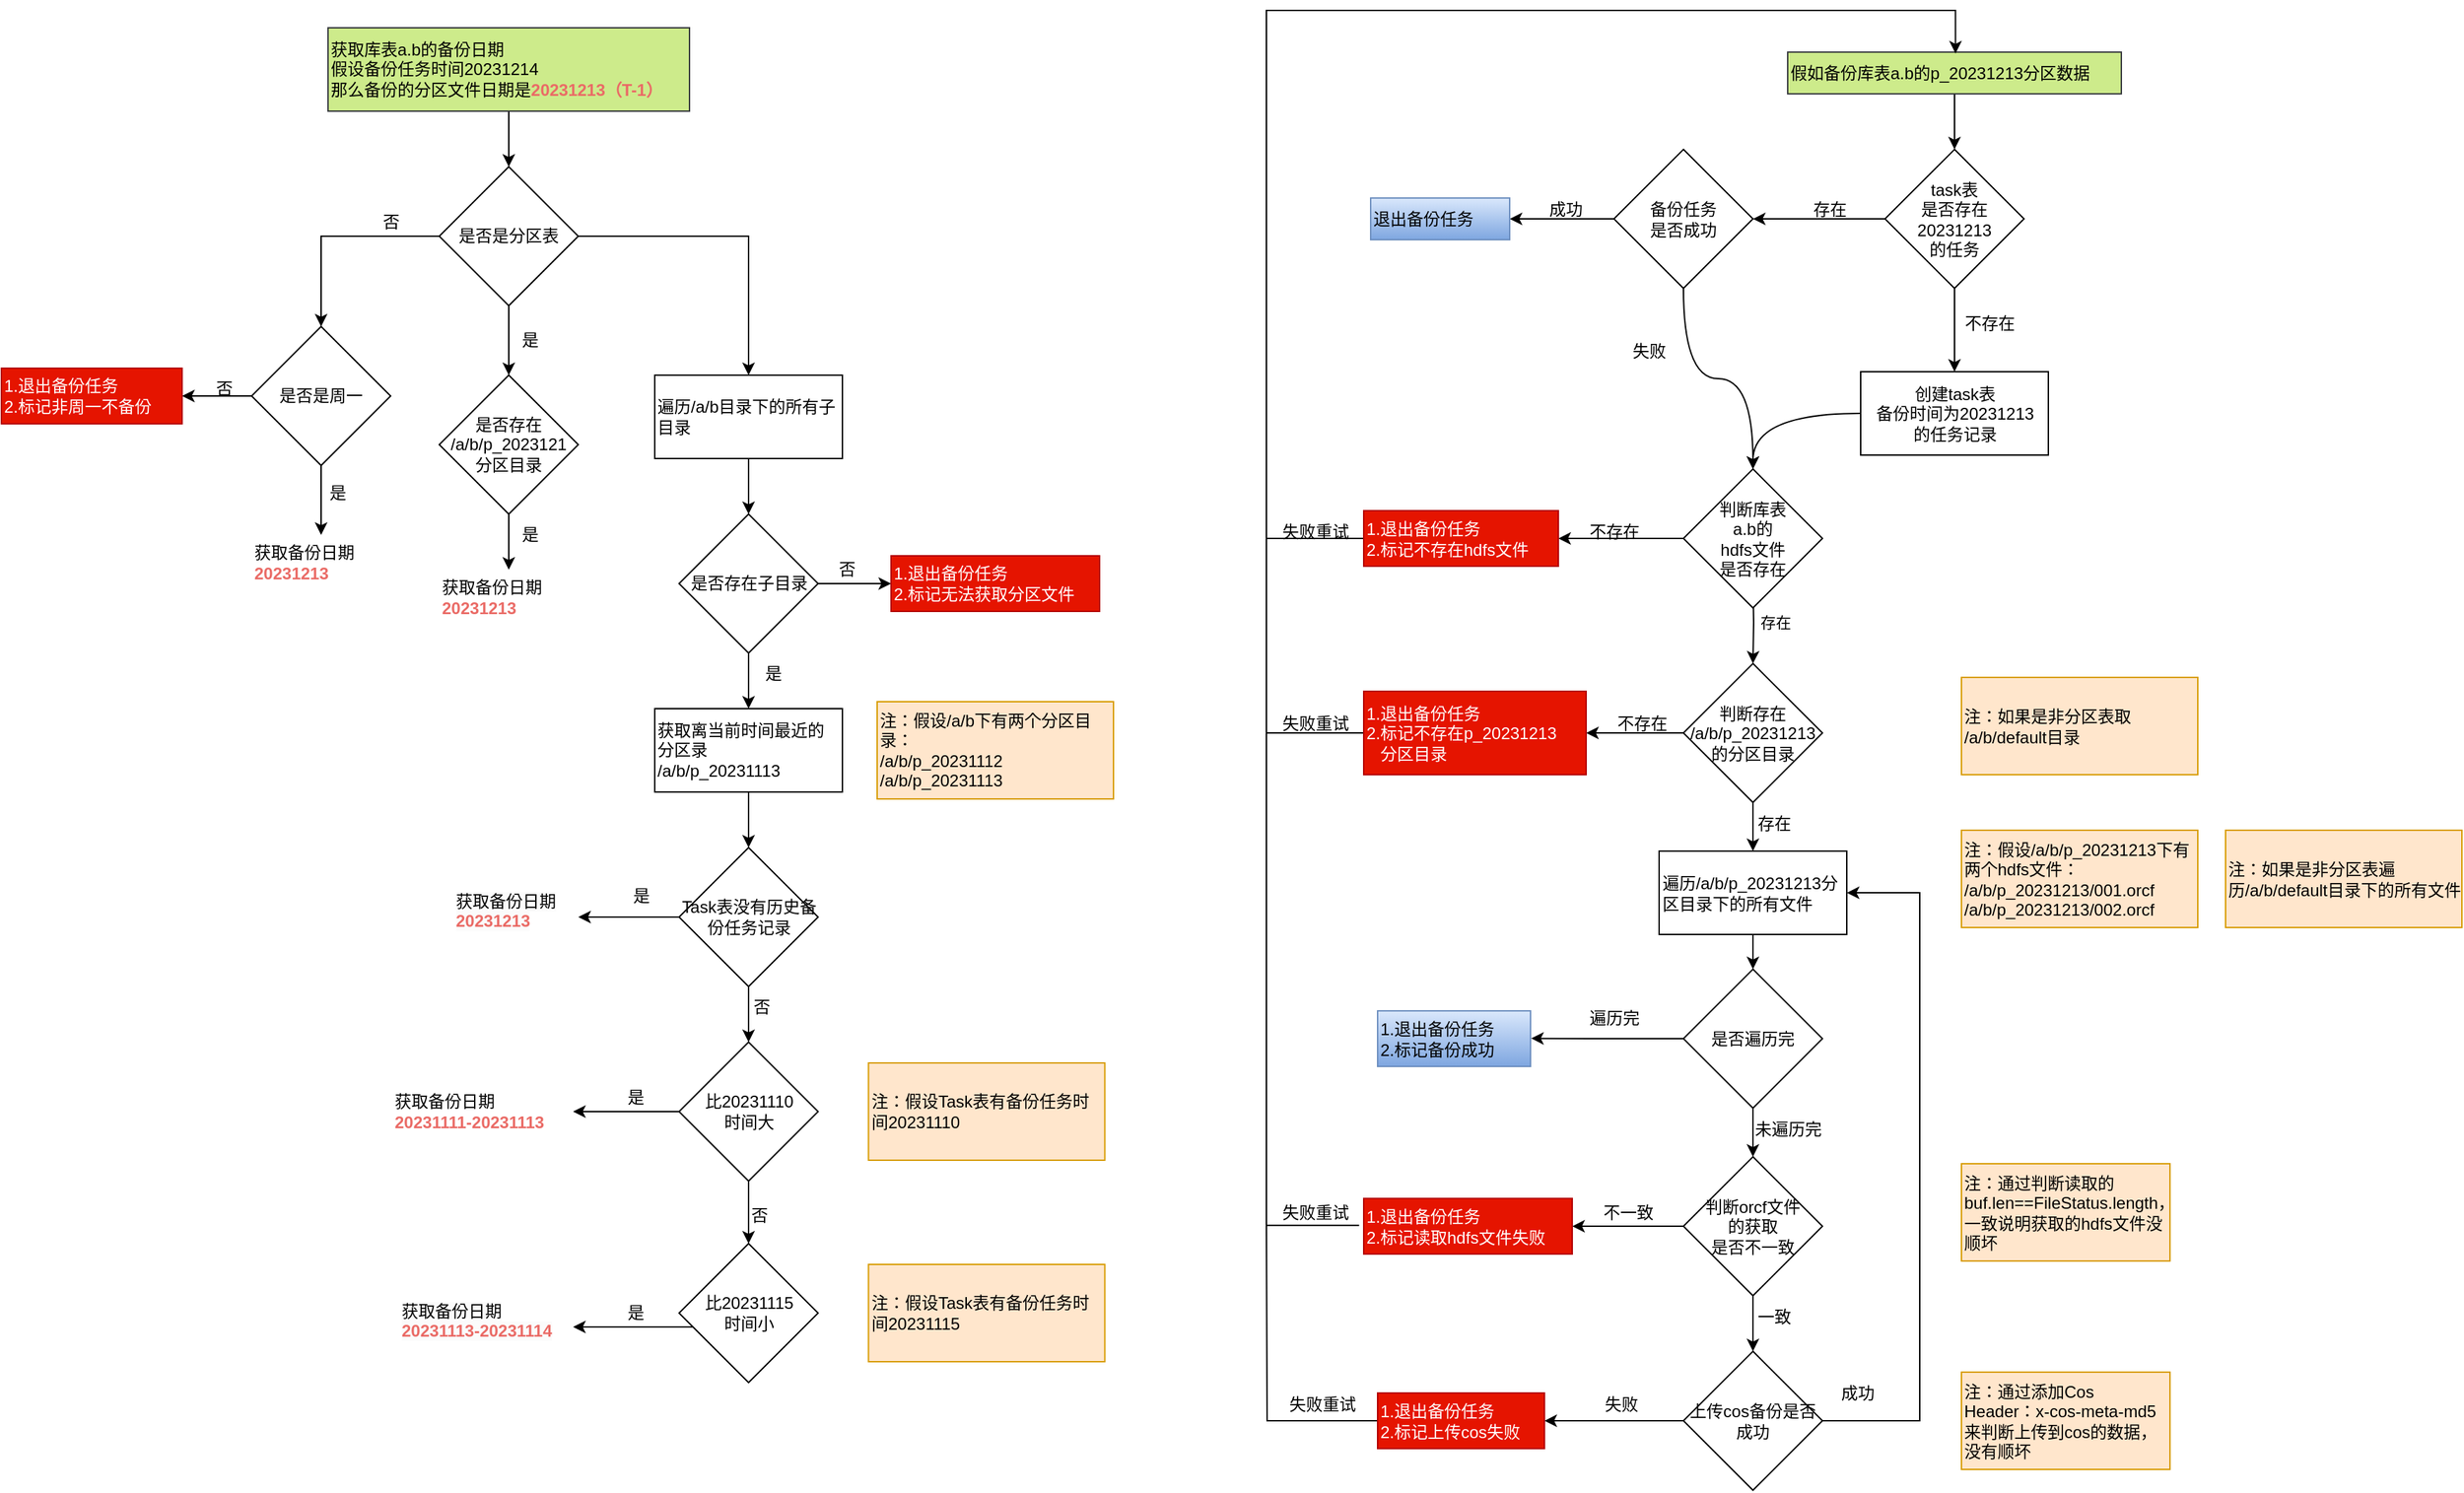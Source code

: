 <mxfile version="22.1.8" type="github">
  <diagram name="Page-1" id="mlTP5GkgayAPcvq2FMzZ">
    <mxGraphModel dx="3428" dy="934" grid="1" gridSize="10" guides="1" tooltips="1" connect="1" arrows="1" fold="1" page="1" pageScale="1" pageWidth="850" pageHeight="1100" math="0" shadow="0">
      <root>
        <mxCell id="0" />
        <mxCell id="1" parent="0" />
        <mxCell id="9JkG7-nkFBZPGrmJ6e62-5" style="edgeStyle=orthogonalEdgeStyle;rounded=0;orthogonalLoop=1;jettySize=auto;html=1;" parent="1" source="9JkG7-nkFBZPGrmJ6e62-2" target="9JkG7-nkFBZPGrmJ6e62-3" edge="1">
          <mxGeometry relative="1" as="geometry" />
        </mxCell>
        <mxCell id="9JkG7-nkFBZPGrmJ6e62-2" value="假如备份库表a.b的p_20231213分区数据" style="text;html=1;align=left;verticalAlign=middle;resizable=0;points=[];autosize=1;strokeColor=#36393d;fillColor=#cdeb8b;" parent="1" vertex="1">
          <mxGeometry x="315" y="57.53" width="240" height="30" as="geometry" />
        </mxCell>
        <mxCell id="9JkG7-nkFBZPGrmJ6e62-6" style="edgeStyle=orthogonalEdgeStyle;rounded=0;orthogonalLoop=1;jettySize=auto;html=1;exitX=0.5;exitY=1;exitDx=0;exitDy=0;" parent="1" source="9JkG7-nkFBZPGrmJ6e62-3" target="9JkG7-nkFBZPGrmJ6e62-4" edge="1">
          <mxGeometry relative="1" as="geometry" />
        </mxCell>
        <mxCell id="9JkG7-nkFBZPGrmJ6e62-11" style="edgeStyle=orthogonalEdgeStyle;rounded=0;orthogonalLoop=1;jettySize=auto;html=1;entryX=1;entryY=0.5;entryDx=0;entryDy=0;" parent="1" source="9JkG7-nkFBZPGrmJ6e62-3" target="9JkG7-nkFBZPGrmJ6e62-10" edge="1">
          <mxGeometry relative="1" as="geometry" />
        </mxCell>
        <mxCell id="9JkG7-nkFBZPGrmJ6e62-3" value="task表&lt;br&gt;是否存在20231213&lt;br&gt;的任务" style="rhombus;whiteSpace=wrap;html=1;" parent="1" vertex="1">
          <mxGeometry x="385" y="127.53" width="100" height="100" as="geometry" />
        </mxCell>
        <mxCell id="9JkG7-nkFBZPGrmJ6e62-18" style="edgeStyle=orthogonalEdgeStyle;rounded=0;orthogonalLoop=1;jettySize=auto;html=1;entryX=0.5;entryY=0;entryDx=0;entryDy=0;curved=1;" parent="1" source="9JkG7-nkFBZPGrmJ6e62-4" target="9JkG7-nkFBZPGrmJ6e62-16" edge="1">
          <mxGeometry relative="1" as="geometry" />
        </mxCell>
        <mxCell id="9JkG7-nkFBZPGrmJ6e62-4" value="创建task表&lt;br&gt;备份时间为20231213&lt;br&gt;的任务记录" style="rounded=0;whiteSpace=wrap;html=1;" parent="1" vertex="1">
          <mxGeometry x="367.5" y="287.53" width="135" height="60" as="geometry" />
        </mxCell>
        <mxCell id="9JkG7-nkFBZPGrmJ6e62-7" value="不存在" style="text;html=1;align=center;verticalAlign=middle;resizable=0;points=[];autosize=1;strokeColor=none;fillColor=none;" parent="1" vertex="1">
          <mxGeometry x="430" y="237.53" width="60" height="30" as="geometry" />
        </mxCell>
        <mxCell id="9JkG7-nkFBZPGrmJ6e62-13" style="edgeStyle=orthogonalEdgeStyle;rounded=0;orthogonalLoop=1;jettySize=auto;html=1;" parent="1" source="9JkG7-nkFBZPGrmJ6e62-10" target="9JkG7-nkFBZPGrmJ6e62-12" edge="1">
          <mxGeometry relative="1" as="geometry" />
        </mxCell>
        <mxCell id="9JkG7-nkFBZPGrmJ6e62-17" style="edgeStyle=orthogonalEdgeStyle;rounded=0;orthogonalLoop=1;jettySize=auto;html=1;entryX=0.5;entryY=0;entryDx=0;entryDy=0;curved=1;" parent="1" source="9JkG7-nkFBZPGrmJ6e62-10" target="9JkG7-nkFBZPGrmJ6e62-16" edge="1">
          <mxGeometry relative="1" as="geometry" />
        </mxCell>
        <mxCell id="9JkG7-nkFBZPGrmJ6e62-10" value="备份任务&lt;br&gt;是否成功" style="rhombus;whiteSpace=wrap;html=1;" parent="1" vertex="1">
          <mxGeometry x="190" y="127.53" width="100" height="100" as="geometry" />
        </mxCell>
        <mxCell id="9JkG7-nkFBZPGrmJ6e62-12" value="退出备份任务" style="text;html=1;align=left;verticalAlign=middle;resizable=0;points=[];autosize=1;strokeColor=#6c8ebf;fillColor=#dae8fc;gradientColor=#7ea6e0;" parent="1" vertex="1">
          <mxGeometry x="15" y="162.53" width="100" height="30" as="geometry" />
        </mxCell>
        <mxCell id="9JkG7-nkFBZPGrmJ6e62-14" value="成功" style="text;html=1;align=center;verticalAlign=middle;resizable=0;points=[];autosize=1;strokeColor=none;fillColor=none;" parent="1" vertex="1">
          <mxGeometry x="130" y="155.53" width="50" height="30" as="geometry" />
        </mxCell>
        <mxCell id="9JkG7-nkFBZPGrmJ6e62-15" value="存在" style="text;html=1;align=center;verticalAlign=middle;resizable=0;points=[];autosize=1;strokeColor=none;fillColor=none;" parent="1" vertex="1">
          <mxGeometry x="320" y="155.53" width="50" height="30" as="geometry" />
        </mxCell>
        <mxCell id="9JkG7-nkFBZPGrmJ6e62-20" style="edgeStyle=orthogonalEdgeStyle;rounded=0;orthogonalLoop=1;jettySize=auto;html=1;" parent="1" source="9JkG7-nkFBZPGrmJ6e62-16" target="9JkG7-nkFBZPGrmJ6e62-19" edge="1">
          <mxGeometry relative="1" as="geometry" />
        </mxCell>
        <mxCell id="9JkG7-nkFBZPGrmJ6e62-23" style="edgeStyle=orthogonalEdgeStyle;rounded=0;orthogonalLoop=1;jettySize=auto;html=1;" parent="1" target="9JkG7-nkFBZPGrmJ6e62-22" edge="1">
          <mxGeometry relative="1" as="geometry">
            <mxPoint x="290" y="437.53" as="sourcePoint" />
          </mxGeometry>
        </mxCell>
        <mxCell id="9JkG7-nkFBZPGrmJ6e62-24" value="存在" style="edgeLabel;html=1;align=center;verticalAlign=middle;resizable=0;points=[];" parent="9JkG7-nkFBZPGrmJ6e62-23" vertex="1" connectable="0">
          <mxGeometry x="-0.4" y="8" relative="1" as="geometry">
            <mxPoint x="7" y="12" as="offset" />
          </mxGeometry>
        </mxCell>
        <mxCell id="9JkG7-nkFBZPGrmJ6e62-16" value="判断库表&lt;br&gt;a.b的&lt;br&gt;hdfs文件&lt;br&gt;是否存在" style="rhombus;whiteSpace=wrap;html=1;" parent="1" vertex="1">
          <mxGeometry x="240" y="357.53" width="100" height="100" as="geometry" />
        </mxCell>
        <mxCell id="9JkG7-nkFBZPGrmJ6e62-71" style="edgeStyle=orthogonalEdgeStyle;rounded=0;orthogonalLoop=1;jettySize=auto;html=1;entryX=0.503;entryY=0.033;entryDx=0;entryDy=0;entryPerimeter=0;" parent="1" source="9JkG7-nkFBZPGrmJ6e62-19" target="9JkG7-nkFBZPGrmJ6e62-2" edge="1">
          <mxGeometry relative="1" as="geometry">
            <mxPoint x="-30" y="77.53" as="targetPoint" />
            <Array as="points">
              <mxPoint x="-60" y="407.53" />
              <mxPoint x="-60" y="27.53" />
              <mxPoint x="436" y="27.53" />
            </Array>
          </mxGeometry>
        </mxCell>
        <mxCell id="9JkG7-nkFBZPGrmJ6e62-19" value="1.退出备份任务&lt;br&gt;2.标记不存在hdfs文件" style="text;html=1;align=left;verticalAlign=middle;resizable=0;points=[];autosize=1;strokeColor=#B20000;fillColor=#e51400;fontColor=#ffffff;" parent="1" vertex="1">
          <mxGeometry x="10" y="387.53" width="140" height="40" as="geometry" />
        </mxCell>
        <mxCell id="9JkG7-nkFBZPGrmJ6e62-21" value="不存在" style="text;html=1;align=center;verticalAlign=middle;resizable=0;points=[];autosize=1;strokeColor=none;fillColor=none;" parent="1" vertex="1">
          <mxGeometry x="160" y="387.53" width="60" height="30" as="geometry" />
        </mxCell>
        <mxCell id="9JkG7-nkFBZPGrmJ6e62-27" style="edgeStyle=orthogonalEdgeStyle;rounded=0;orthogonalLoop=1;jettySize=auto;html=1;" parent="1" source="9JkG7-nkFBZPGrmJ6e62-22" target="9JkG7-nkFBZPGrmJ6e62-25" edge="1">
          <mxGeometry relative="1" as="geometry" />
        </mxCell>
        <mxCell id="9JkG7-nkFBZPGrmJ6e62-31" style="edgeStyle=orthogonalEdgeStyle;rounded=0;orthogonalLoop=1;jettySize=auto;html=1;" parent="1" source="9JkG7-nkFBZPGrmJ6e62-22" target="9JkG7-nkFBZPGrmJ6e62-30" edge="1">
          <mxGeometry relative="1" as="geometry" />
        </mxCell>
        <mxCell id="9JkG7-nkFBZPGrmJ6e62-22" value="判断存在&lt;br&gt;/a/b/p_20231213&lt;br&gt;的分区目录" style="rhombus;whiteSpace=wrap;html=1;" parent="1" vertex="1">
          <mxGeometry x="240" y="497.53" width="100" height="100" as="geometry" />
        </mxCell>
        <mxCell id="9JkG7-nkFBZPGrmJ6e62-72" style="edgeStyle=orthogonalEdgeStyle;rounded=0;orthogonalLoop=1;jettySize=auto;html=1;endArrow=none;endFill=0;" parent="1" source="9JkG7-nkFBZPGrmJ6e62-25" edge="1">
          <mxGeometry relative="1" as="geometry">
            <mxPoint x="-40" y="407.53" as="targetPoint" />
            <Array as="points">
              <mxPoint x="-60" y="547.53" />
              <mxPoint x="-60" y="407.53" />
            </Array>
          </mxGeometry>
        </mxCell>
        <mxCell id="9JkG7-nkFBZPGrmJ6e62-25" value="1.退出备份任务&lt;br&gt;2.标记不存在p_20231213&lt;br&gt;&amp;nbsp; &amp;nbsp;分区目录" style="text;html=1;align=left;verticalAlign=middle;resizable=0;points=[];autosize=1;strokeColor=#B20000;fillColor=#e51400;fontColor=#ffffff;" parent="1" vertex="1">
          <mxGeometry x="10" y="517.53" width="160" height="60" as="geometry" />
        </mxCell>
        <mxCell id="9JkG7-nkFBZPGrmJ6e62-28" value="不存在" style="text;html=1;align=center;verticalAlign=middle;resizable=0;points=[];autosize=1;strokeColor=none;fillColor=none;" parent="1" vertex="1">
          <mxGeometry x="180" y="525.53" width="60" height="30" as="geometry" />
        </mxCell>
        <mxCell id="9JkG7-nkFBZPGrmJ6e62-35" style="edgeStyle=orthogonalEdgeStyle;rounded=0;orthogonalLoop=1;jettySize=auto;html=1;entryX=0.5;entryY=0;entryDx=0;entryDy=0;" parent="1" source="9JkG7-nkFBZPGrmJ6e62-30" target="9JkG7-nkFBZPGrmJ6e62-33" edge="1">
          <mxGeometry relative="1" as="geometry" />
        </mxCell>
        <mxCell id="9JkG7-nkFBZPGrmJ6e62-30" value="遍历/a/b/p_20231213分区目录下的所有文件" style="rounded=0;whiteSpace=wrap;html=1;align=left;" parent="1" vertex="1">
          <mxGeometry x="222.5" y="632.53" width="135" height="60" as="geometry" />
        </mxCell>
        <mxCell id="9JkG7-nkFBZPGrmJ6e62-32" value="存在" style="text;html=1;align=center;verticalAlign=middle;resizable=0;points=[];autosize=1;strokeColor=none;fillColor=none;" parent="1" vertex="1">
          <mxGeometry x="280" y="597.53" width="50" height="30" as="geometry" />
        </mxCell>
        <mxCell id="9JkG7-nkFBZPGrmJ6e62-50" style="edgeStyle=orthogonalEdgeStyle;rounded=0;orthogonalLoop=1;jettySize=auto;html=1;" parent="1" source="9JkG7-nkFBZPGrmJ6e62-33" target="9JkG7-nkFBZPGrmJ6e62-45" edge="1">
          <mxGeometry relative="1" as="geometry" />
        </mxCell>
        <mxCell id="9JkG7-nkFBZPGrmJ6e62-33" value="是否遍历完" style="rhombus;whiteSpace=wrap;html=1;" parent="1" vertex="1">
          <mxGeometry x="240" y="717.53" width="100" height="100" as="geometry" />
        </mxCell>
        <mxCell id="9JkG7-nkFBZPGrmJ6e62-38" value="注：假设/a/b/p_20231213下有两个hdfs文件：&lt;br&gt;/a/b/p_20231213/001.orcf&lt;br&gt;/a/b/p_20231213/002.orcf" style="rounded=0;whiteSpace=wrap;html=1;align=left;fillColor=#ffe6cc;strokeColor=#d79b00;" parent="1" vertex="1">
          <mxGeometry x="440" y="617.53" width="170" height="70" as="geometry" />
        </mxCell>
        <mxCell id="9JkG7-nkFBZPGrmJ6e62-40" value="注：通过判断读取的buf.len==FileStatus.length，一致说明获取的hdfs文件没顺坏&amp;nbsp;" style="rounded=0;whiteSpace=wrap;html=1;align=left;fillColor=#ffe6cc;strokeColor=#d79b00;" parent="1" vertex="1">
          <mxGeometry x="440" y="857.53" width="150" height="70" as="geometry" />
        </mxCell>
        <mxCell id="9JkG7-nkFBZPGrmJ6e62-42" value="遍历完" style="text;html=1;align=center;verticalAlign=middle;resizable=0;points=[];autosize=1;strokeColor=none;fillColor=none;" parent="1" vertex="1">
          <mxGeometry x="160" y="737.53" width="60" height="30" as="geometry" />
        </mxCell>
        <mxCell id="9JkG7-nkFBZPGrmJ6e62-43" value="1.退出备份任务&lt;br&gt;2.标记备份成功" style="text;html=1;align=left;verticalAlign=middle;resizable=0;points=[];autosize=1;strokeColor=#6c8ebf;fillColor=#dae8fc;gradientColor=#7ea6e0;" parent="1" vertex="1">
          <mxGeometry x="20" y="747.53" width="110" height="40" as="geometry" />
        </mxCell>
        <mxCell id="9JkG7-nkFBZPGrmJ6e62-44" style="edgeStyle=orthogonalEdgeStyle;rounded=0;orthogonalLoop=1;jettySize=auto;html=1;" parent="1" source="9JkG7-nkFBZPGrmJ6e62-45" target="9JkG7-nkFBZPGrmJ6e62-47" edge="1">
          <mxGeometry relative="1" as="geometry">
            <mxPoint x="170" y="927.53" as="targetPoint" />
          </mxGeometry>
        </mxCell>
        <mxCell id="9JkG7-nkFBZPGrmJ6e62-53" style="edgeStyle=orthogonalEdgeStyle;rounded=0;orthogonalLoop=1;jettySize=auto;html=1;" parent="1" source="9JkG7-nkFBZPGrmJ6e62-45" target="9JkG7-nkFBZPGrmJ6e62-52" edge="1">
          <mxGeometry relative="1" as="geometry" />
        </mxCell>
        <mxCell id="9JkG7-nkFBZPGrmJ6e62-45" value="判断orcf文件&lt;br&gt;的获取&lt;br&gt;是否不一致" style="rhombus;whiteSpace=wrap;html=1;" parent="1" vertex="1">
          <mxGeometry x="240" y="852.53" width="100" height="100" as="geometry" />
        </mxCell>
        <mxCell id="9JkG7-nkFBZPGrmJ6e62-46" value="不一致" style="text;html=1;align=center;verticalAlign=middle;resizable=0;points=[];autosize=1;strokeColor=none;fillColor=none;" parent="1" vertex="1">
          <mxGeometry x="170" y="877.53" width="60" height="30" as="geometry" />
        </mxCell>
        <mxCell id="9JkG7-nkFBZPGrmJ6e62-73" style="edgeStyle=orthogonalEdgeStyle;rounded=0;orthogonalLoop=1;jettySize=auto;html=1;endArrow=none;endFill=0;exitX=-0.022;exitY=0.483;exitDx=0;exitDy=0;exitPerimeter=0;" parent="1" source="9JkG7-nkFBZPGrmJ6e62-47" edge="1">
          <mxGeometry relative="1" as="geometry">
            <mxPoint x="-50" y="547.53" as="targetPoint" />
            <mxPoint y="902.56" as="sourcePoint" />
            <Array as="points">
              <mxPoint x="-60" y="901.53" />
              <mxPoint x="-60" y="547.53" />
            </Array>
          </mxGeometry>
        </mxCell>
        <mxCell id="9JkG7-nkFBZPGrmJ6e62-47" value="1.退出备份任务&lt;br&gt;2.标记读取hdfs文件失败" style="text;html=1;align=left;verticalAlign=middle;resizable=0;points=[];autosize=1;strokeColor=#B20000;fillColor=#e51400;fontColor=#ffffff;" parent="1" vertex="1">
          <mxGeometry x="10" y="882.53" width="150" height="40" as="geometry" />
        </mxCell>
        <mxCell id="9JkG7-nkFBZPGrmJ6e62-49" style="edgeStyle=orthogonalEdgeStyle;rounded=0;orthogonalLoop=1;jettySize=auto;html=1;entryX=1.004;entryY=0.494;entryDx=0;entryDy=0;entryPerimeter=0;" parent="1" source="9JkG7-nkFBZPGrmJ6e62-33" target="9JkG7-nkFBZPGrmJ6e62-43" edge="1">
          <mxGeometry relative="1" as="geometry" />
        </mxCell>
        <mxCell id="9JkG7-nkFBZPGrmJ6e62-51" value="未遍历完" style="text;html=1;align=center;verticalAlign=middle;resizable=0;points=[];autosize=1;strokeColor=none;fillColor=none;" parent="1" vertex="1">
          <mxGeometry x="280" y="817.53" width="70" height="30" as="geometry" />
        </mxCell>
        <mxCell id="9JkG7-nkFBZPGrmJ6e62-56" style="edgeStyle=orthogonalEdgeStyle;rounded=0;orthogonalLoop=1;jettySize=auto;html=1;" parent="1" source="9JkG7-nkFBZPGrmJ6e62-52" target="9JkG7-nkFBZPGrmJ6e62-55" edge="1">
          <mxGeometry relative="1" as="geometry" />
        </mxCell>
        <mxCell id="9JkG7-nkFBZPGrmJ6e62-66" style="edgeStyle=orthogonalEdgeStyle;rounded=0;orthogonalLoop=1;jettySize=auto;html=1;exitX=1;exitY=0.5;exitDx=0;exitDy=0;entryX=1;entryY=0.5;entryDx=0;entryDy=0;" parent="1" source="9JkG7-nkFBZPGrmJ6e62-52" target="9JkG7-nkFBZPGrmJ6e62-30" edge="1">
          <mxGeometry relative="1" as="geometry">
            <mxPoint x="380" y="1085.53" as="sourcePoint" />
            <mxPoint x="397.5" y="660.53" as="targetPoint" />
            <Array as="points">
              <mxPoint x="410" y="1042.53" />
              <mxPoint x="410" y="662.53" />
            </Array>
          </mxGeometry>
        </mxCell>
        <mxCell id="9JkG7-nkFBZPGrmJ6e62-52" value="上传cos备份是否成功" style="rhombus;whiteSpace=wrap;html=1;" parent="1" vertex="1">
          <mxGeometry x="240" y="992.53" width="100" height="100" as="geometry" />
        </mxCell>
        <mxCell id="9JkG7-nkFBZPGrmJ6e62-54" value="一致" style="text;html=1;align=center;verticalAlign=middle;resizable=0;points=[];autosize=1;strokeColor=none;fillColor=none;" parent="1" vertex="1">
          <mxGeometry x="280" y="952.53" width="50" height="30" as="geometry" />
        </mxCell>
        <mxCell id="9JkG7-nkFBZPGrmJ6e62-77" style="edgeStyle=orthogonalEdgeStyle;rounded=0;orthogonalLoop=1;jettySize=auto;html=1;endArrow=none;endFill=0;" parent="1" source="9JkG7-nkFBZPGrmJ6e62-55" edge="1">
          <mxGeometry relative="1" as="geometry">
            <mxPoint x="-60" y="897.53" as="targetPoint" />
          </mxGeometry>
        </mxCell>
        <mxCell id="9JkG7-nkFBZPGrmJ6e62-55" value="1.退出备份任务&lt;br&gt;2.标记上传cos失败" style="text;html=1;align=left;verticalAlign=middle;resizable=0;points=[];autosize=1;strokeColor=#B20000;fillColor=#e51400;fontColor=#ffffff;" parent="1" vertex="1">
          <mxGeometry x="20" y="1022.53" width="120" height="40" as="geometry" />
        </mxCell>
        <mxCell id="9JkG7-nkFBZPGrmJ6e62-57" value="失败" style="text;html=1;align=center;verticalAlign=middle;resizable=0;points=[];autosize=1;strokeColor=none;fillColor=none;" parent="1" vertex="1">
          <mxGeometry x="170" y="1015.53" width="50" height="30" as="geometry" />
        </mxCell>
        <mxCell id="9JkG7-nkFBZPGrmJ6e62-61" value="失败" style="text;html=1;align=center;verticalAlign=middle;resizable=0;points=[];autosize=1;strokeColor=none;fillColor=none;" parent="1" vertex="1">
          <mxGeometry x="190" y="257.53" width="50" height="30" as="geometry" />
        </mxCell>
        <mxCell id="9JkG7-nkFBZPGrmJ6e62-62" value="注：通过添加Cos Header：x-cos-meta-md5 来判断上传到cos的数据，没有顺坏" style="rounded=0;whiteSpace=wrap;html=1;align=left;fillColor=#ffe6cc;strokeColor=#d79b00;" parent="1" vertex="1">
          <mxGeometry x="440" y="1007.53" width="150" height="70" as="geometry" />
        </mxCell>
        <mxCell id="9JkG7-nkFBZPGrmJ6e62-67" value="成功" style="text;html=1;align=center;verticalAlign=middle;resizable=0;points=[];autosize=1;strokeColor=none;fillColor=none;" parent="1" vertex="1">
          <mxGeometry x="340" y="1007.53" width="50" height="30" as="geometry" />
        </mxCell>
        <mxCell id="9JkG7-nkFBZPGrmJ6e62-75" value="失败重试" style="text;html=1;align=center;verticalAlign=middle;resizable=0;points=[];autosize=1;strokeColor=none;fillColor=none;" parent="1" vertex="1">
          <mxGeometry x="-60" y="387.53" width="70" height="30" as="geometry" />
        </mxCell>
        <mxCell id="9JkG7-nkFBZPGrmJ6e62-78" value="失败重试" style="text;html=1;align=center;verticalAlign=middle;resizable=0;points=[];autosize=1;strokeColor=none;fillColor=none;" parent="1" vertex="1">
          <mxGeometry x="-60" y="525.53" width="70" height="30" as="geometry" />
        </mxCell>
        <mxCell id="9JkG7-nkFBZPGrmJ6e62-79" value="失败重试" style="text;html=1;align=center;verticalAlign=middle;resizable=0;points=[];autosize=1;strokeColor=none;fillColor=none;" parent="1" vertex="1">
          <mxGeometry x="-60" y="877.53" width="70" height="30" as="geometry" />
        </mxCell>
        <mxCell id="9JkG7-nkFBZPGrmJ6e62-80" value="失败重试" style="text;html=1;align=center;verticalAlign=middle;resizable=0;points=[];autosize=1;strokeColor=none;fillColor=none;" parent="1" vertex="1">
          <mxGeometry x="-55" y="1015.53" width="70" height="30" as="geometry" />
        </mxCell>
        <mxCell id="yVIKYQYEI10mW0dex-vL-10" style="edgeStyle=orthogonalEdgeStyle;rounded=0;orthogonalLoop=1;jettySize=auto;html=1;" edge="1" parent="1" source="yVIKYQYEI10mW0dex-vL-1" target="yVIKYQYEI10mW0dex-vL-3">
          <mxGeometry relative="1" as="geometry" />
        </mxCell>
        <mxCell id="yVIKYQYEI10mW0dex-vL-1" value="获取库表a.b的备份日期&lt;br&gt;假设备份任务时间20231214&lt;br&gt;那么备份的分区文件日期是&lt;font color=&quot;#ea6b66&quot;&gt;&lt;b&gt;20231213（T-1）&lt;/b&gt;&lt;/font&gt;" style="text;html=1;align=left;verticalAlign=middle;resizable=0;points=[];autosize=1;strokeColor=#36393d;fillColor=#cdeb8b;" vertex="1" parent="1">
          <mxGeometry x="-735" y="40" width="260" height="60" as="geometry" />
        </mxCell>
        <mxCell id="yVIKYQYEI10mW0dex-vL-5" style="edgeStyle=orthogonalEdgeStyle;rounded=0;orthogonalLoop=1;jettySize=auto;html=1;" edge="1" parent="1" source="yVIKYQYEI10mW0dex-vL-3" target="yVIKYQYEI10mW0dex-vL-4">
          <mxGeometry relative="1" as="geometry" />
        </mxCell>
        <mxCell id="yVIKYQYEI10mW0dex-vL-15" style="edgeStyle=orthogonalEdgeStyle;rounded=0;orthogonalLoop=1;jettySize=auto;html=1;entryX=0.5;entryY=0;entryDx=0;entryDy=0;" edge="1" parent="1" source="yVIKYQYEI10mW0dex-vL-3" target="yVIKYQYEI10mW0dex-vL-16">
          <mxGeometry relative="1" as="geometry">
            <mxPoint x="-540" y="320" as="targetPoint" />
          </mxGeometry>
        </mxCell>
        <mxCell id="yVIKYQYEI10mW0dex-vL-21" style="edgeStyle=orthogonalEdgeStyle;rounded=0;orthogonalLoop=1;jettySize=auto;html=1;entryX=0.5;entryY=0;entryDx=0;entryDy=0;" edge="1" parent="1" source="yVIKYQYEI10mW0dex-vL-3" target="yVIKYQYEI10mW0dex-vL-22">
          <mxGeometry relative="1" as="geometry">
            <mxPoint x="-410" y="310" as="targetPoint" />
          </mxGeometry>
        </mxCell>
        <mxCell id="yVIKYQYEI10mW0dex-vL-3" value="是否是分区表" style="rhombus;whiteSpace=wrap;html=1;" vertex="1" parent="1">
          <mxGeometry x="-655" y="140" width="100" height="100" as="geometry" />
        </mxCell>
        <mxCell id="yVIKYQYEI10mW0dex-vL-8" style="edgeStyle=orthogonalEdgeStyle;rounded=0;orthogonalLoop=1;jettySize=auto;html=1;" edge="1" parent="1" source="yVIKYQYEI10mW0dex-vL-4" target="yVIKYQYEI10mW0dex-vL-7">
          <mxGeometry relative="1" as="geometry" />
        </mxCell>
        <mxCell id="yVIKYQYEI10mW0dex-vL-13" style="edgeStyle=orthogonalEdgeStyle;rounded=0;orthogonalLoop=1;jettySize=auto;html=1;" edge="1" parent="1" source="yVIKYQYEI10mW0dex-vL-4" target="yVIKYQYEI10mW0dex-vL-12">
          <mxGeometry relative="1" as="geometry" />
        </mxCell>
        <mxCell id="yVIKYQYEI10mW0dex-vL-4" value="是否是周一" style="rhombus;whiteSpace=wrap;html=1;" vertex="1" parent="1">
          <mxGeometry x="-790" y="255" width="100" height="100" as="geometry" />
        </mxCell>
        <mxCell id="yVIKYQYEI10mW0dex-vL-7" value="获取备份日期&lt;br&gt;&lt;b style=&quot;--tw-border-spacing-x: 0; --tw-border-spacing-y: 0; --tw-translate-x: 0; --tw-translate-y: 0; --tw-rotate: 0; --tw-skew-x: 0; --tw-skew-y: 0; --tw-scale-x: 1; --tw-scale-y: 1; --tw-pan-x: ; --tw-pan-y: ; --tw-pinch-zoom: ; --tw-scroll-snap-strictness: proximity; --tw-gradient-from-position: ; --tw-gradient-via-position: ; --tw-gradient-to-position: ; --tw-ordinal: ; --tw-slashed-zero: ; --tw-numeric-figure: ; --tw-numeric-spacing: ; --tw-numeric-fraction: ; --tw-ring-inset: ; --tw-ring-offset-width: 0px; --tw-ring-offset-color: #fff; --tw-ring-color: rgb(59 130 246 / .5); --tw-ring-offset-shadow: 0 0 #0000; --tw-ring-shadow: 0 0 #0000; --tw-shadow: 0 0 #0000; --tw-shadow-colored: 0 0 #0000; --tw-blur: ; --tw-brightness: ; --tw-contrast: ; --tw-grayscale: ; --tw-hue-rotate: ; --tw-invert: ; --tw-saturate: ; --tw-sepia: ; --tw-drop-shadow: ; --tw-backdrop-blur: ; --tw-backdrop-brightness: ; --tw-backdrop-contrast: ; --tw-backdrop-grayscale: ; --tw-backdrop-hue-rotate: ; --tw-backdrop-invert: ; --tw-backdrop-opacity: ; --tw-backdrop-saturate: ; --tw-backdrop-sepia: ; border-color: var(--border-color); color: rgb(234, 107, 102);&quot;&gt;20231213&lt;/b&gt;" style="text;html=1;align=left;verticalAlign=middle;resizable=0;points=[];autosize=1;strokeColor=none;fillColor=none;" vertex="1" parent="1">
          <mxGeometry x="-790" y="405" width="100" height="40" as="geometry" />
        </mxCell>
        <mxCell id="yVIKYQYEI10mW0dex-vL-9" value="否" style="text;html=1;align=center;verticalAlign=middle;resizable=0;points=[];autosize=1;strokeColor=none;fillColor=none;" vertex="1" parent="1">
          <mxGeometry x="-710" y="165" width="40" height="30" as="geometry" />
        </mxCell>
        <mxCell id="yVIKYQYEI10mW0dex-vL-11" value="&amp;nbsp;是" style="text;html=1;align=center;verticalAlign=middle;resizable=0;points=[];autosize=1;strokeColor=none;fillColor=none;" vertex="1" parent="1">
          <mxGeometry x="-750" y="360" width="40" height="30" as="geometry" />
        </mxCell>
        <mxCell id="yVIKYQYEI10mW0dex-vL-12" value="1.退出备份任务&lt;br&gt;2.标记非周一不备份" style="text;html=1;align=left;verticalAlign=middle;resizable=0;points=[];autosize=1;strokeColor=#B20000;fillColor=#e51400;fontColor=#ffffff;" vertex="1" parent="1">
          <mxGeometry x="-970" y="285" width="130" height="40" as="geometry" />
        </mxCell>
        <mxCell id="yVIKYQYEI10mW0dex-vL-14" value="否" style="text;html=1;align=center;verticalAlign=middle;resizable=0;points=[];autosize=1;strokeColor=none;fillColor=none;" vertex="1" parent="1">
          <mxGeometry x="-830" y="285" width="40" height="30" as="geometry" />
        </mxCell>
        <mxCell id="yVIKYQYEI10mW0dex-vL-61" style="edgeStyle=orthogonalEdgeStyle;rounded=0;orthogonalLoop=1;jettySize=auto;html=1;" edge="1" parent="1" source="yVIKYQYEI10mW0dex-vL-16" target="yVIKYQYEI10mW0dex-vL-19">
          <mxGeometry relative="1" as="geometry" />
        </mxCell>
        <mxCell id="yVIKYQYEI10mW0dex-vL-16" value="是否存在&lt;br&gt;/a/b/p_2023121&lt;br&gt;分区目录" style="rhombus;whiteSpace=wrap;html=1;" vertex="1" parent="1">
          <mxGeometry x="-655" y="290" width="100" height="100" as="geometry" />
        </mxCell>
        <mxCell id="yVIKYQYEI10mW0dex-vL-17" value="是" style="text;html=1;align=center;verticalAlign=middle;resizable=0;points=[];autosize=1;strokeColor=none;fillColor=none;" vertex="1" parent="1">
          <mxGeometry x="-610" y="250" width="40" height="30" as="geometry" />
        </mxCell>
        <mxCell id="yVIKYQYEI10mW0dex-vL-19" value="获取备份日期&lt;br&gt;&lt;b style=&quot;--tw-border-spacing-x: 0; --tw-border-spacing-y: 0; --tw-translate-x: 0; --tw-translate-y: 0; --tw-rotate: 0; --tw-skew-x: 0; --tw-skew-y: 0; --tw-scale-x: 1; --tw-scale-y: 1; --tw-pan-x: ; --tw-pan-y: ; --tw-pinch-zoom: ; --tw-scroll-snap-strictness: proximity; --tw-gradient-from-position: ; --tw-gradient-via-position: ; --tw-gradient-to-position: ; --tw-ordinal: ; --tw-slashed-zero: ; --tw-numeric-figure: ; --tw-numeric-spacing: ; --tw-numeric-fraction: ; --tw-ring-inset: ; --tw-ring-offset-width: 0px; --tw-ring-offset-color: #fff; --tw-ring-color: rgb(59 130 246 / .5); --tw-ring-offset-shadow: 0 0 #0000; --tw-ring-shadow: 0 0 #0000; --tw-shadow: 0 0 #0000; --tw-shadow-colored: 0 0 #0000; --tw-blur: ; --tw-brightness: ; --tw-contrast: ; --tw-grayscale: ; --tw-hue-rotate: ; --tw-invert: ; --tw-saturate: ; --tw-sepia: ; --tw-drop-shadow: ; --tw-backdrop-blur: ; --tw-backdrop-brightness: ; --tw-backdrop-contrast: ; --tw-backdrop-grayscale: ; --tw-backdrop-hue-rotate: ; --tw-backdrop-invert: ; --tw-backdrop-opacity: ; --tw-backdrop-saturate: ; --tw-backdrop-sepia: ; border-color: var(--border-color); color: rgb(234, 107, 102);&quot;&gt;20231213&lt;/b&gt;" style="text;html=1;align=left;verticalAlign=middle;resizable=0;points=[];autosize=1;strokeColor=none;fillColor=none;" vertex="1" parent="1">
          <mxGeometry x="-655" y="430" width="100" height="40" as="geometry" />
        </mxCell>
        <mxCell id="yVIKYQYEI10mW0dex-vL-20" value="是" style="text;html=1;align=center;verticalAlign=middle;resizable=0;points=[];autosize=1;strokeColor=none;fillColor=none;" vertex="1" parent="1">
          <mxGeometry x="-610" y="390" width="40" height="30" as="geometry" />
        </mxCell>
        <mxCell id="yVIKYQYEI10mW0dex-vL-24" style="edgeStyle=orthogonalEdgeStyle;rounded=0;orthogonalLoop=1;jettySize=auto;html=1;entryX=0.5;entryY=0;entryDx=0;entryDy=0;" edge="1" parent="1" source="yVIKYQYEI10mW0dex-vL-22" target="yVIKYQYEI10mW0dex-vL-25">
          <mxGeometry relative="1" as="geometry">
            <mxPoint x="-432.5" y="400" as="targetPoint" />
          </mxGeometry>
        </mxCell>
        <mxCell id="yVIKYQYEI10mW0dex-vL-22" value="遍历/a/b目录下的所有子目录" style="rounded=0;whiteSpace=wrap;html=1;align=left;" vertex="1" parent="1">
          <mxGeometry x="-500" y="290" width="135" height="60" as="geometry" />
        </mxCell>
        <mxCell id="yVIKYQYEI10mW0dex-vL-27" style="edgeStyle=orthogonalEdgeStyle;rounded=0;orthogonalLoop=1;jettySize=auto;html=1;" edge="1" parent="1" source="yVIKYQYEI10mW0dex-vL-25" target="yVIKYQYEI10mW0dex-vL-26">
          <mxGeometry relative="1" as="geometry" />
        </mxCell>
        <mxCell id="yVIKYQYEI10mW0dex-vL-31" style="edgeStyle=orthogonalEdgeStyle;rounded=0;orthogonalLoop=1;jettySize=auto;html=1;" edge="1" parent="1" source="yVIKYQYEI10mW0dex-vL-25" target="yVIKYQYEI10mW0dex-vL-29">
          <mxGeometry relative="1" as="geometry" />
        </mxCell>
        <mxCell id="yVIKYQYEI10mW0dex-vL-25" value="是否存在子目录" style="rhombus;whiteSpace=wrap;html=1;" vertex="1" parent="1">
          <mxGeometry x="-482.5" y="390" width="100" height="100" as="geometry" />
        </mxCell>
        <mxCell id="yVIKYQYEI10mW0dex-vL-26" value="1.退出备份任务&lt;br&gt;2.标记无法获取分区文件" style="text;html=1;align=left;verticalAlign=middle;resizable=0;points=[];autosize=1;strokeColor=#B20000;fillColor=#e51400;fontColor=#ffffff;" vertex="1" parent="1">
          <mxGeometry x="-330" y="420" width="150" height="40" as="geometry" />
        </mxCell>
        <mxCell id="yVIKYQYEI10mW0dex-vL-28" value="否" style="text;html=1;align=center;verticalAlign=middle;resizable=0;points=[];autosize=1;strokeColor=none;fillColor=none;" vertex="1" parent="1">
          <mxGeometry x="-382.5" y="415" width="40" height="30" as="geometry" />
        </mxCell>
        <mxCell id="yVIKYQYEI10mW0dex-vL-45" style="edgeStyle=orthogonalEdgeStyle;rounded=0;orthogonalLoop=1;jettySize=auto;html=1;" edge="1" parent="1" source="yVIKYQYEI10mW0dex-vL-29" target="yVIKYQYEI10mW0dex-vL-44">
          <mxGeometry relative="1" as="geometry" />
        </mxCell>
        <mxCell id="yVIKYQYEI10mW0dex-vL-29" value="获取离当前时间最近的&lt;br&gt;分区录&lt;br&gt;/a/b/p_20231113" style="rounded=0;whiteSpace=wrap;html=1;align=left;" vertex="1" parent="1">
          <mxGeometry x="-500" y="530" width="135" height="60" as="geometry" />
        </mxCell>
        <mxCell id="yVIKYQYEI10mW0dex-vL-30" value="注：假设/a/b下有两个分区目录：&lt;br&gt;/a/b/p_20231112&lt;br&gt;/a/b/p_20231113" style="rounded=0;whiteSpace=wrap;html=1;align=left;fillColor=#ffe6cc;strokeColor=#d79b00;" vertex="1" parent="1">
          <mxGeometry x="-340" y="525" width="170" height="70" as="geometry" />
        </mxCell>
        <mxCell id="yVIKYQYEI10mW0dex-vL-37" style="edgeStyle=orthogonalEdgeStyle;rounded=0;orthogonalLoop=1;jettySize=auto;html=1;entryX=0.5;entryY=0;entryDx=0;entryDy=0;" edge="1" parent="1" source="yVIKYQYEI10mW0dex-vL-32" target="yVIKYQYEI10mW0dex-vL-52">
          <mxGeometry relative="1" as="geometry">
            <mxPoint x="-436.25" y="950.0" as="targetPoint" />
          </mxGeometry>
        </mxCell>
        <mxCell id="yVIKYQYEI10mW0dex-vL-39" style="edgeStyle=orthogonalEdgeStyle;rounded=0;orthogonalLoop=1;jettySize=auto;html=1;" edge="1" parent="1" source="yVIKYQYEI10mW0dex-vL-32" target="yVIKYQYEI10mW0dex-vL-40">
          <mxGeometry relative="1" as="geometry">
            <mxPoint x="-553.75" y="850" as="targetPoint" />
            <Array as="points" />
          </mxGeometry>
        </mxCell>
        <mxCell id="yVIKYQYEI10mW0dex-vL-32" value="比20231110&lt;br&gt;时间大" style="rhombus;whiteSpace=wrap;html=1;" vertex="1" parent="1">
          <mxGeometry x="-482.5" y="770" width="100" height="100" as="geometry" />
        </mxCell>
        <mxCell id="yVIKYQYEI10mW0dex-vL-33" value="注：假设Task表有备份任务时间20231110" style="rounded=0;whiteSpace=wrap;html=1;align=left;fillColor=#ffe6cc;strokeColor=#d79b00;" vertex="1" parent="1">
          <mxGeometry x="-346.25" y="785" width="170" height="70" as="geometry" />
        </mxCell>
        <mxCell id="yVIKYQYEI10mW0dex-vL-40" value="获取备份日期&lt;br&gt;&lt;b style=&quot;--tw-border-spacing-x: 0; --tw-border-spacing-y: 0; --tw-translate-x: 0; --tw-translate-y: 0; --tw-rotate: 0; --tw-skew-x: 0; --tw-skew-y: 0; --tw-scale-x: 1; --tw-scale-y: 1; --tw-pan-x: ; --tw-pan-y: ; --tw-pinch-zoom: ; --tw-scroll-snap-strictness: proximity; --tw-gradient-from-position: ; --tw-gradient-via-position: ; --tw-gradient-to-position: ; --tw-ordinal: ; --tw-slashed-zero: ; --tw-numeric-figure: ; --tw-numeric-spacing: ; --tw-numeric-fraction: ; --tw-ring-inset: ; --tw-ring-offset-width: 0px; --tw-ring-offset-color: #fff; --tw-ring-color: rgb(59 130 246 / .5); --tw-ring-offset-shadow: 0 0 #0000; --tw-ring-shadow: 0 0 #0000; --tw-shadow: 0 0 #0000; --tw-shadow-colored: 0 0 #0000; --tw-blur: ; --tw-brightness: ; --tw-contrast: ; --tw-grayscale: ; --tw-hue-rotate: ; --tw-invert: ; --tw-saturate: ; --tw-sepia: ; --tw-drop-shadow: ; --tw-backdrop-blur: ; --tw-backdrop-brightness: ; --tw-backdrop-contrast: ; --tw-backdrop-grayscale: ; --tw-backdrop-hue-rotate: ; --tw-backdrop-invert: ; --tw-backdrop-opacity: ; --tw-backdrop-saturate: ; --tw-backdrop-sepia: ; border-color: var(--border-color); color: rgb(234, 107, 102);&quot;&gt;20231111-20231113&lt;/b&gt;" style="text;html=1;align=left;verticalAlign=middle;resizable=0;points=[];autosize=1;strokeColor=none;fillColor=none;" vertex="1" parent="1">
          <mxGeometry x="-688.75" y="800" width="130" height="40" as="geometry" />
        </mxCell>
        <mxCell id="yVIKYQYEI10mW0dex-vL-41" value="是" style="text;html=1;align=center;verticalAlign=middle;resizable=0;points=[];autosize=1;strokeColor=none;fillColor=none;" vertex="1" parent="1">
          <mxGeometry x="-533.75" y="795" width="40" height="30" as="geometry" />
        </mxCell>
        <mxCell id="yVIKYQYEI10mW0dex-vL-43" value="是" style="text;html=1;align=center;verticalAlign=middle;resizable=0;points=[];autosize=1;strokeColor=none;fillColor=none;" vertex="1" parent="1">
          <mxGeometry x="-435" y="490" width="40" height="30" as="geometry" />
        </mxCell>
        <mxCell id="yVIKYQYEI10mW0dex-vL-49" style="edgeStyle=orthogonalEdgeStyle;rounded=0;orthogonalLoop=1;jettySize=auto;html=1;exitX=0.5;exitY=1;exitDx=0;exitDy=0;" edge="1" parent="1" source="yVIKYQYEI10mW0dex-vL-44" target="yVIKYQYEI10mW0dex-vL-32">
          <mxGeometry relative="1" as="geometry">
            <mxPoint x="-436.25" y="763" as="sourcePoint" />
          </mxGeometry>
        </mxCell>
        <mxCell id="yVIKYQYEI10mW0dex-vL-60" style="edgeStyle=orthogonalEdgeStyle;rounded=0;orthogonalLoop=1;jettySize=auto;html=1;" edge="1" parent="1" source="yVIKYQYEI10mW0dex-vL-44" target="yVIKYQYEI10mW0dex-vL-47">
          <mxGeometry relative="1" as="geometry" />
        </mxCell>
        <mxCell id="yVIKYQYEI10mW0dex-vL-44" value="Task表没有历史备份任务记录" style="rhombus;whiteSpace=wrap;html=1;" vertex="1" parent="1">
          <mxGeometry x="-482.5" y="630" width="100" height="100" as="geometry" />
        </mxCell>
        <mxCell id="yVIKYQYEI10mW0dex-vL-47" value="&lt;span style=&quot;color: rgb(0, 0, 0); font-family: Helvetica; font-size: 12px; font-style: normal; font-variant-ligatures: normal; font-variant-caps: normal; font-weight: 400; letter-spacing: normal; orphans: 2; text-align: center; text-indent: 0px; text-transform: none; widows: 2; word-spacing: 0px; -webkit-text-stroke-width: 0px; background-color: rgb(251, 251, 251); text-decoration-thickness: initial; text-decoration-style: initial; text-decoration-color: initial; float: none; display: inline !important;&quot;&gt;获取备份日期&lt;/span&gt;&lt;br style=&quot;--tw-border-spacing-x: 0; --tw-border-spacing-y: 0; --tw-translate-x: 0; --tw-translate-y: 0; --tw-rotate: 0; --tw-skew-x: 0; --tw-skew-y: 0; --tw-scale-x: 1; --tw-scale-y: 1; --tw-pan-x: ; --tw-pan-y: ; --tw-pinch-zoom: ; --tw-scroll-snap-strictness: proximity; --tw-gradient-from-position: ; --tw-gradient-via-position: ; --tw-gradient-to-position: ; --tw-ordinal: ; --tw-slashed-zero: ; --tw-numeric-figure: ; --tw-numeric-spacing: ; --tw-numeric-fraction: ; --tw-ring-inset: ; --tw-ring-offset-width: 0px; --tw-ring-offset-color: #fff; --tw-ring-color: rgb(59 130 246 / .5); --tw-ring-offset-shadow: 0 0 #0000; --tw-ring-shadow: 0 0 #0000; --tw-shadow: 0 0 #0000; --tw-shadow-colored: 0 0 #0000; --tw-blur: ; --tw-brightness: ; --tw-contrast: ; --tw-grayscale: ; --tw-hue-rotate: ; --tw-invert: ; --tw-saturate: ; --tw-sepia: ; --tw-drop-shadow: ; --tw-backdrop-blur: ; --tw-backdrop-brightness: ; --tw-backdrop-contrast: ; --tw-backdrop-grayscale: ; --tw-backdrop-hue-rotate: ; --tw-backdrop-invert: ; --tw-backdrop-opacity: ; --tw-backdrop-saturate: ; --tw-backdrop-sepia: ; border-color: var(--border-color); color: rgb(0, 0, 0); font-family: Helvetica; font-size: 12px; font-style: normal; font-variant-ligatures: normal; font-variant-caps: normal; font-weight: 400; letter-spacing: normal; orphans: 2; text-align: center; text-indent: 0px; text-transform: none; widows: 2; word-spacing: 0px; -webkit-text-stroke-width: 0px; background-color: rgb(251, 251, 251); text-decoration-thickness: initial; text-decoration-style: initial; text-decoration-color: initial;&quot;&gt;&lt;b style=&quot;--tw-border-spacing-x: 0; --tw-border-spacing-y: 0; --tw-translate-x: 0; --tw-translate-y: 0; --tw-rotate: 0; --tw-skew-x: 0; --tw-skew-y: 0; --tw-scale-x: 1; --tw-scale-y: 1; --tw-pan-x: ; --tw-pan-y: ; --tw-pinch-zoom: ; --tw-scroll-snap-strictness: proximity; --tw-gradient-from-position: ; --tw-gradient-via-position: ; --tw-gradient-to-position: ; --tw-ordinal: ; --tw-slashed-zero: ; --tw-numeric-figure: ; --tw-numeric-spacing: ; --tw-numeric-fraction: ; --tw-ring-inset: ; --tw-ring-offset-width: 0px; --tw-ring-offset-color: #fff; --tw-ring-color: rgb(59 130 246 / .5); --tw-ring-offset-shadow: 0 0 #0000; --tw-ring-shadow: 0 0 #0000; --tw-shadow: 0 0 #0000; --tw-shadow-colored: 0 0 #0000; --tw-blur: ; --tw-brightness: ; --tw-contrast: ; --tw-grayscale: ; --tw-hue-rotate: ; --tw-invert: ; --tw-saturate: ; --tw-sepia: ; --tw-drop-shadow: ; --tw-backdrop-blur: ; --tw-backdrop-brightness: ; --tw-backdrop-contrast: ; --tw-backdrop-grayscale: ; --tw-backdrop-hue-rotate: ; --tw-backdrop-invert: ; --tw-backdrop-opacity: ; --tw-backdrop-saturate: ; --tw-backdrop-sepia: ; border-color: var(--border-color); font-family: Helvetica; font-size: 12px; font-style: normal; font-variant-ligatures: normal; font-variant-caps: normal; letter-spacing: normal; orphans: 2; text-indent: 0px; text-transform: none; widows: 2; word-spacing: 0px; -webkit-text-stroke-width: 0px; background-color: rgb(251, 251, 251); text-decoration-thickness: initial; text-decoration-style: initial; text-decoration-color: initial; color: rgb(234, 107, 102); text-align: left;&quot;&gt;20231213&lt;/b&gt;" style="text;whiteSpace=wrap;html=1;" vertex="1" parent="1">
          <mxGeometry x="-645" y="655" width="90" height="50" as="geometry" />
        </mxCell>
        <mxCell id="yVIKYQYEI10mW0dex-vL-50" value="是" style="text;html=1;align=center;verticalAlign=middle;resizable=0;points=[];autosize=1;strokeColor=none;fillColor=none;" vertex="1" parent="1">
          <mxGeometry x="-530" y="650" width="40" height="30" as="geometry" />
        </mxCell>
        <mxCell id="yVIKYQYEI10mW0dex-vL-51" value="&amp;nbsp;否" style="text;html=1;align=center;verticalAlign=middle;resizable=0;points=[];autosize=1;strokeColor=none;fillColor=none;" vertex="1" parent="1">
          <mxGeometry x="-445" y="730" width="40" height="30" as="geometry" />
        </mxCell>
        <mxCell id="yVIKYQYEI10mW0dex-vL-55" style="edgeStyle=orthogonalEdgeStyle;rounded=0;orthogonalLoop=1;jettySize=auto;html=1;" edge="1" parent="1" source="yVIKYQYEI10mW0dex-vL-52" target="yVIKYQYEI10mW0dex-vL-56">
          <mxGeometry relative="1" as="geometry">
            <mxPoint x="-543.75" y="975.0" as="targetPoint" />
            <Array as="points">
              <mxPoint x="-553.75" y="975" />
              <mxPoint x="-553.75" y="975" />
            </Array>
          </mxGeometry>
        </mxCell>
        <mxCell id="yVIKYQYEI10mW0dex-vL-52" value="比20231115&lt;br&gt;时间小" style="rhombus;whiteSpace=wrap;html=1;" vertex="1" parent="1">
          <mxGeometry x="-482.5" y="915" width="100" height="100" as="geometry" />
        </mxCell>
        <mxCell id="yVIKYQYEI10mW0dex-vL-53" value="注：假设Task表有备份任务时间20231115" style="rounded=0;whiteSpace=wrap;html=1;align=left;fillColor=#ffe6cc;strokeColor=#d79b00;" vertex="1" parent="1">
          <mxGeometry x="-346.25" y="930" width="170" height="70" as="geometry" />
        </mxCell>
        <mxCell id="yVIKYQYEI10mW0dex-vL-54" value="否" style="text;html=1;align=center;verticalAlign=middle;resizable=0;points=[];autosize=1;strokeColor=none;fillColor=none;" vertex="1" parent="1">
          <mxGeometry x="-445" y="880" width="40" height="30" as="geometry" />
        </mxCell>
        <mxCell id="yVIKYQYEI10mW0dex-vL-56" value="&lt;span style=&quot;color: rgb(0, 0, 0); font-family: Helvetica; font-size: 12px; font-style: normal; font-variant-ligatures: normal; font-variant-caps: normal; font-weight: 400; letter-spacing: normal; orphans: 2; text-align: left; text-indent: 0px; text-transform: none; widows: 2; word-spacing: 0px; -webkit-text-stroke-width: 0px; background-color: rgb(251, 251, 251); text-decoration-thickness: initial; text-decoration-style: initial; text-decoration-color: initial; float: none; display: inline !important;&quot;&gt;获取备份日期&lt;/span&gt;&lt;br style=&quot;--tw-border-spacing-x: 0; --tw-border-spacing-y: 0; --tw-translate-x: 0; --tw-translate-y: 0; --tw-rotate: 0; --tw-skew-x: 0; --tw-skew-y: 0; --tw-scale-x: 1; --tw-scale-y: 1; --tw-pan-x: ; --tw-pan-y: ; --tw-pinch-zoom: ; --tw-scroll-snap-strictness: proximity; --tw-gradient-from-position: ; --tw-gradient-via-position: ; --tw-gradient-to-position: ; --tw-ordinal: ; --tw-slashed-zero: ; --tw-numeric-figure: ; --tw-numeric-spacing: ; --tw-numeric-fraction: ; --tw-ring-inset: ; --tw-ring-offset-width: 0px; --tw-ring-offset-color: #fff; --tw-ring-color: rgb(59 130 246 / .5); --tw-ring-offset-shadow: 0 0 #0000; --tw-ring-shadow: 0 0 #0000; --tw-shadow: 0 0 #0000; --tw-shadow-colored: 0 0 #0000; --tw-blur: ; --tw-brightness: ; --tw-contrast: ; --tw-grayscale: ; --tw-hue-rotate: ; --tw-invert: ; --tw-saturate: ; --tw-sepia: ; --tw-drop-shadow: ; --tw-backdrop-blur: ; --tw-backdrop-brightness: ; --tw-backdrop-contrast: ; --tw-backdrop-grayscale: ; --tw-backdrop-hue-rotate: ; --tw-backdrop-invert: ; --tw-backdrop-opacity: ; --tw-backdrop-saturate: ; --tw-backdrop-sepia: ; border-color: var(--border-color); color: rgb(0, 0, 0); font-family: Helvetica; font-size: 12px; font-style: normal; font-variant-ligatures: normal; font-variant-caps: normal; font-weight: 400; letter-spacing: normal; orphans: 2; text-align: left; text-indent: 0px; text-transform: none; widows: 2; word-spacing: 0px; -webkit-text-stroke-width: 0px; background-color: rgb(251, 251, 251); text-decoration-thickness: initial; text-decoration-style: initial; text-decoration-color: initial;&quot;&gt;&lt;b style=&quot;--tw-border-spacing-x: 0; --tw-border-spacing-y: 0; --tw-translate-x: 0; --tw-translate-y: 0; --tw-rotate: 0; --tw-skew-x: 0; --tw-skew-y: 0; --tw-scale-x: 1; --tw-scale-y: 1; --tw-pan-x: ; --tw-pan-y: ; --tw-pinch-zoom: ; --tw-scroll-snap-strictness: proximity; --tw-gradient-from-position: ; --tw-gradient-via-position: ; --tw-gradient-to-position: ; --tw-ordinal: ; --tw-slashed-zero: ; --tw-numeric-figure: ; --tw-numeric-spacing: ; --tw-numeric-fraction: ; --tw-ring-inset: ; --tw-ring-offset-width: 0px; --tw-ring-offset-color: #fff; --tw-ring-color: rgb(59 130 246 / .5); --tw-ring-offset-shadow: 0 0 #0000; --tw-ring-shadow: 0 0 #0000; --tw-shadow: 0 0 #0000; --tw-shadow-colored: 0 0 #0000; --tw-blur: ; --tw-brightness: ; --tw-contrast: ; --tw-grayscale: ; --tw-hue-rotate: ; --tw-invert: ; --tw-saturate: ; --tw-sepia: ; --tw-drop-shadow: ; --tw-backdrop-blur: ; --tw-backdrop-brightness: ; --tw-backdrop-contrast: ; --tw-backdrop-grayscale: ; --tw-backdrop-hue-rotate: ; --tw-backdrop-invert: ; --tw-backdrop-opacity: ; --tw-backdrop-saturate: ; --tw-backdrop-sepia: ; border-color: var(--border-color); font-family: Helvetica; font-size: 12px; font-style: normal; font-variant-ligatures: normal; font-variant-caps: normal; letter-spacing: normal; orphans: 2; text-align: left; text-indent: 0px; text-transform: none; widows: 2; word-spacing: 0px; -webkit-text-stroke-width: 0px; background-color: rgb(251, 251, 251); text-decoration-thickness: initial; text-decoration-style: initial; text-decoration-color: initial; color: rgb(234, 107, 102);&quot;&gt;20231113-20231114&lt;/b&gt;" style="text;whiteSpace=wrap;html=1;" vertex="1" parent="1">
          <mxGeometry x="-683.75" y="950" width="125" height="50" as="geometry" />
        </mxCell>
        <mxCell id="yVIKYQYEI10mW0dex-vL-57" value="是" style="text;html=1;align=center;verticalAlign=middle;resizable=0;points=[];autosize=1;strokeColor=none;fillColor=none;" vertex="1" parent="1">
          <mxGeometry x="-533.75" y="950" width="40" height="30" as="geometry" />
        </mxCell>
        <mxCell id="yVIKYQYEI10mW0dex-vL-58" style="edgeStyle=orthogonalEdgeStyle;rounded=0;orthogonalLoop=1;jettySize=auto;html=1;exitX=0.5;exitY=1;exitDx=0;exitDy=0;" edge="1" parent="1" source="yVIKYQYEI10mW0dex-vL-47" target="yVIKYQYEI10mW0dex-vL-47">
          <mxGeometry relative="1" as="geometry" />
        </mxCell>
        <mxCell id="yVIKYQYEI10mW0dex-vL-62" value="注：如果是非分区表取&lt;br&gt;/a/b/default目录" style="rounded=0;whiteSpace=wrap;html=1;align=left;fillColor=#ffe6cc;strokeColor=#d79b00;" vertex="1" parent="1">
          <mxGeometry x="440" y="507.53" width="170" height="70" as="geometry" />
        </mxCell>
        <mxCell id="yVIKYQYEI10mW0dex-vL-63" value="注：如果是非分区表遍历/a/b/default目录下的所有文件" style="rounded=0;whiteSpace=wrap;html=1;align=left;fillColor=#ffe6cc;strokeColor=#d79b00;" vertex="1" parent="1">
          <mxGeometry x="630" y="617.53" width="170" height="70" as="geometry" />
        </mxCell>
      </root>
    </mxGraphModel>
  </diagram>
</mxfile>
